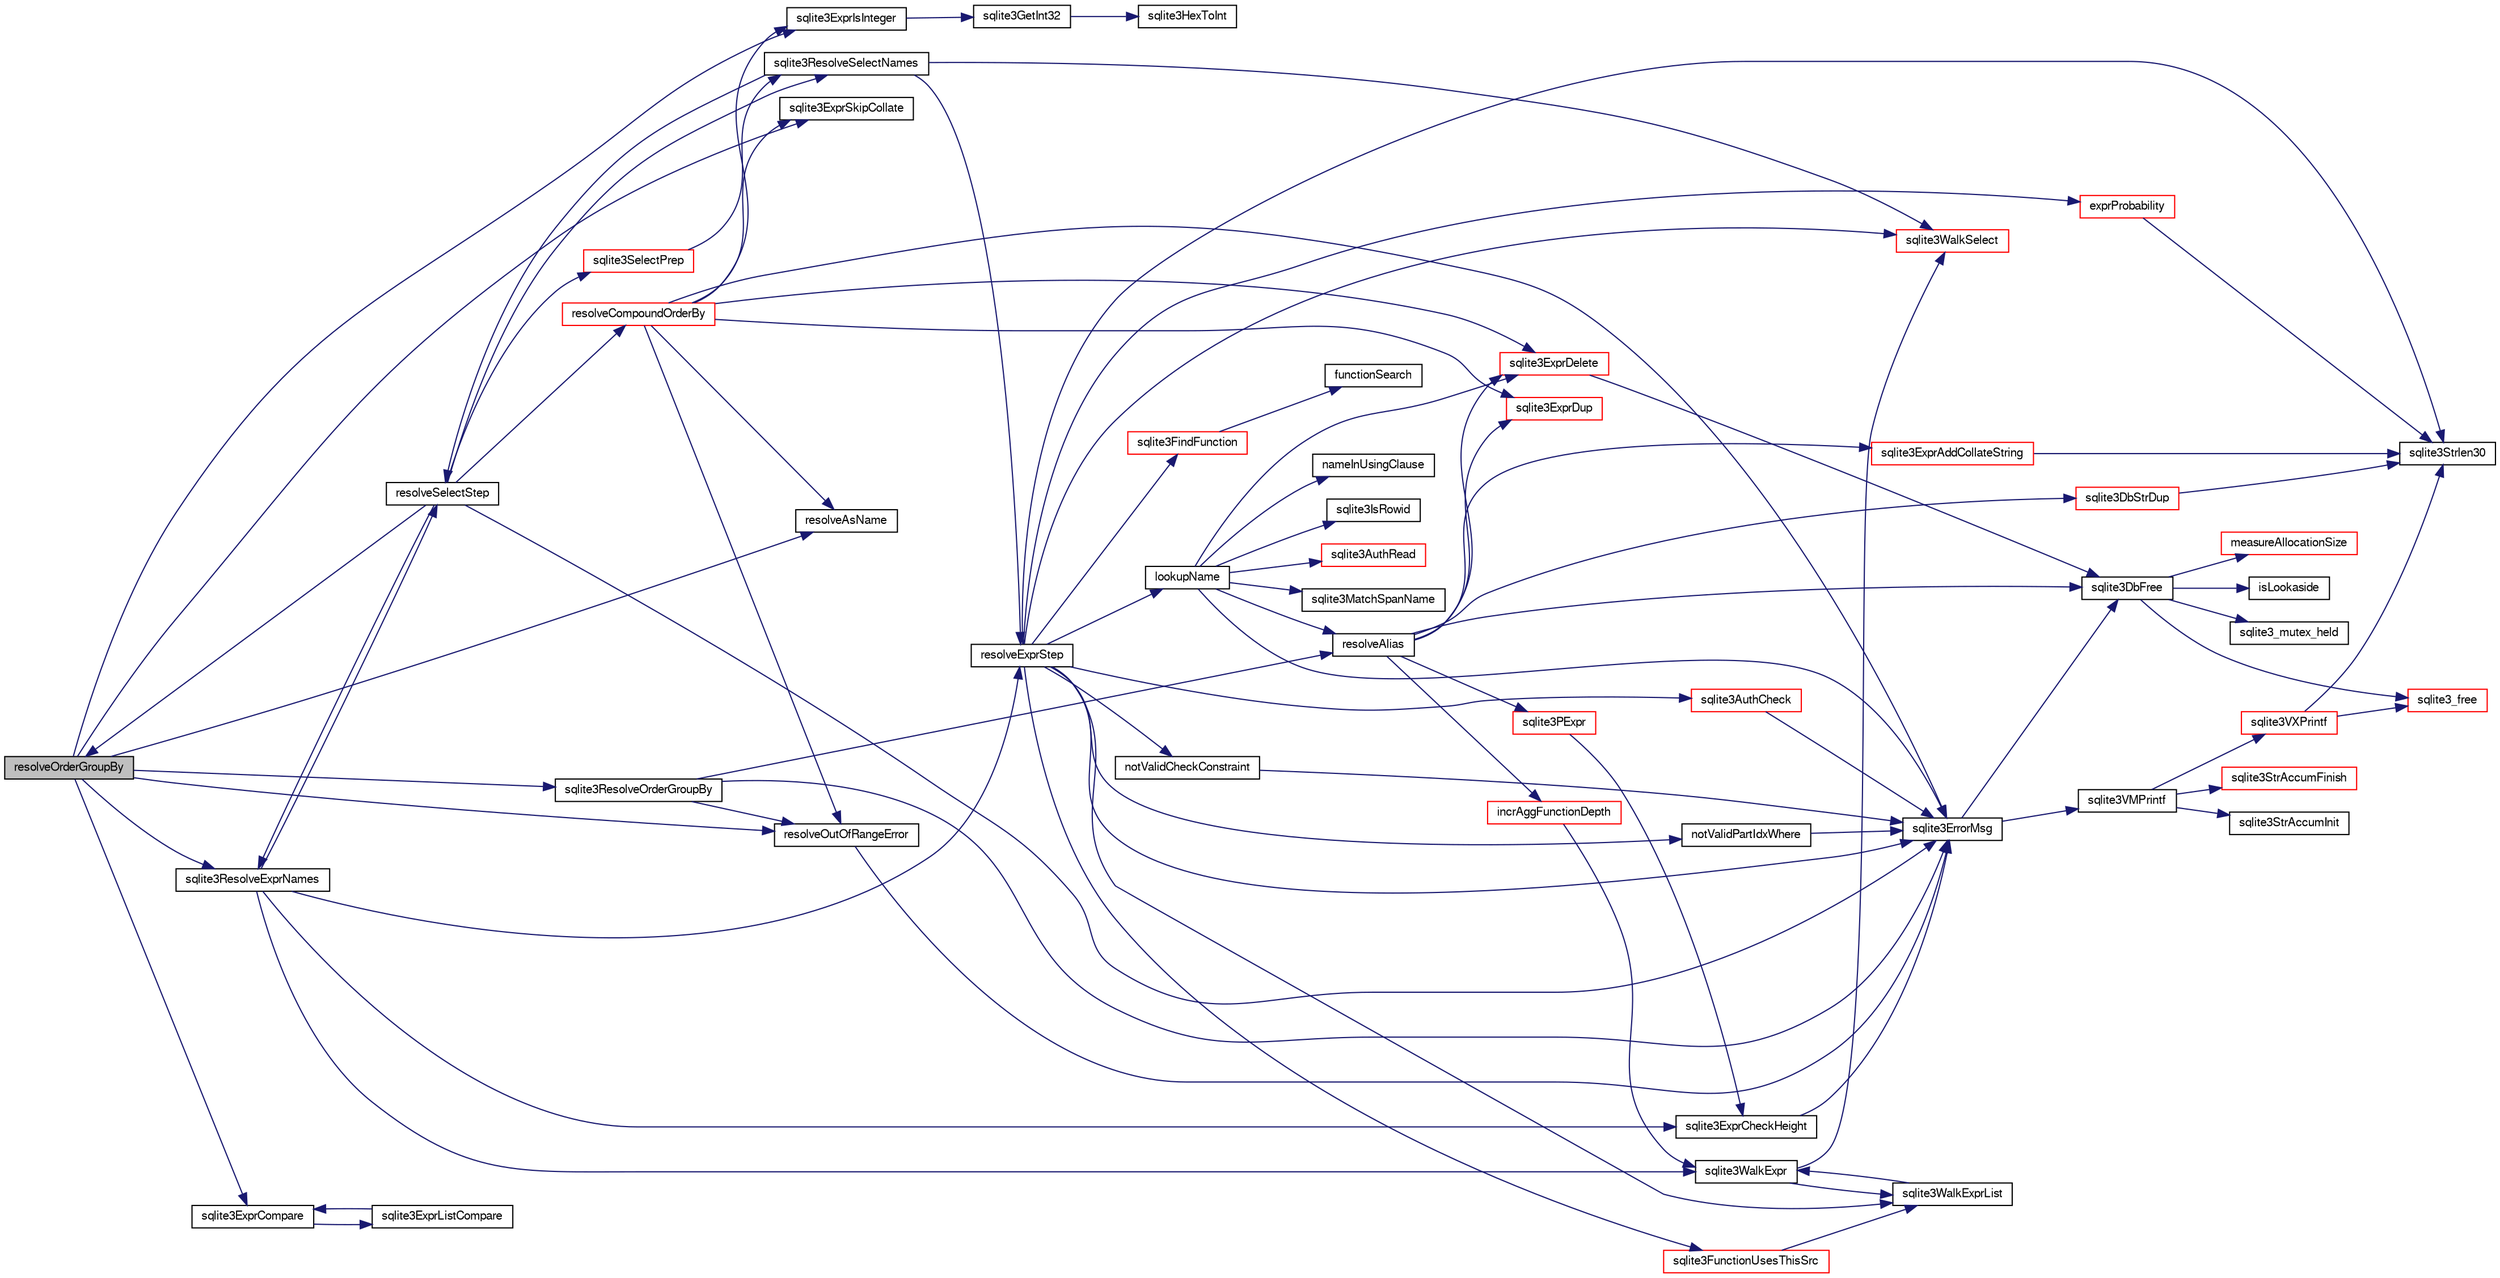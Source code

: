 digraph "resolveOrderGroupBy"
{
  edge [fontname="FreeSans",fontsize="10",labelfontname="FreeSans",labelfontsize="10"];
  node [fontname="FreeSans",fontsize="10",shape=record];
  rankdir="LR";
  Node275129 [label="resolveOrderGroupBy",height=0.2,width=0.4,color="black", fillcolor="grey75", style="filled", fontcolor="black"];
  Node275129 -> Node275130 [color="midnightblue",fontsize="10",style="solid",fontname="FreeSans"];
  Node275130 [label="sqlite3ExprSkipCollate",height=0.2,width=0.4,color="black", fillcolor="white", style="filled",URL="$sqlite3_8c.html#a91b59896d4e3534de7c33940dca8537c"];
  Node275129 -> Node275131 [color="midnightblue",fontsize="10",style="solid",fontname="FreeSans"];
  Node275131 [label="resolveAsName",height=0.2,width=0.4,color="black", fillcolor="white", style="filled",URL="$sqlite3_8c.html#abb95777576695ea71cdd95e0c17382f8"];
  Node275129 -> Node275132 [color="midnightblue",fontsize="10",style="solid",fontname="FreeSans"];
  Node275132 [label="sqlite3ExprIsInteger",height=0.2,width=0.4,color="black", fillcolor="white", style="filled",URL="$sqlite3_8c.html#a93009f02d365fbdd3f83865b723fd950"];
  Node275132 -> Node275133 [color="midnightblue",fontsize="10",style="solid",fontname="FreeSans"];
  Node275133 [label="sqlite3GetInt32",height=0.2,width=0.4,color="black", fillcolor="white", style="filled",URL="$sqlite3_8c.html#a5f876209b4343549fc9224cd11c70928"];
  Node275133 -> Node275134 [color="midnightblue",fontsize="10",style="solid",fontname="FreeSans"];
  Node275134 [label="sqlite3HexToInt",height=0.2,width=0.4,color="black", fillcolor="white", style="filled",URL="$sqlite3_8c.html#ae3802c77b18399c03c8c9f973ff47239"];
  Node275129 -> Node275135 [color="midnightblue",fontsize="10",style="solid",fontname="FreeSans"];
  Node275135 [label="resolveOutOfRangeError",height=0.2,width=0.4,color="black", fillcolor="white", style="filled",URL="$sqlite3_8c.html#abaf80a4194f11e3f8515a85ab94f670b"];
  Node275135 -> Node275136 [color="midnightblue",fontsize="10",style="solid",fontname="FreeSans"];
  Node275136 [label="sqlite3ErrorMsg",height=0.2,width=0.4,color="black", fillcolor="white", style="filled",URL="$sqlite3_8c.html#aee2798e173651adae0f9c85469f3457d"];
  Node275136 -> Node275137 [color="midnightblue",fontsize="10",style="solid",fontname="FreeSans"];
  Node275137 [label="sqlite3VMPrintf",height=0.2,width=0.4,color="black", fillcolor="white", style="filled",URL="$sqlite3_8c.html#a05535d0982ef06fbc2ee8195ebbae689"];
  Node275137 -> Node275138 [color="midnightblue",fontsize="10",style="solid",fontname="FreeSans"];
  Node275138 [label="sqlite3StrAccumInit",height=0.2,width=0.4,color="black", fillcolor="white", style="filled",URL="$sqlite3_8c.html#aabf95e113b9d54d519cd15a56215f560"];
  Node275137 -> Node275139 [color="midnightblue",fontsize="10",style="solid",fontname="FreeSans"];
  Node275139 [label="sqlite3VXPrintf",height=0.2,width=0.4,color="red", fillcolor="white", style="filled",URL="$sqlite3_8c.html#a63c25806c9bd4a2b76f9a0eb232c6bde"];
  Node275139 -> Node275225 [color="midnightblue",fontsize="10",style="solid",fontname="FreeSans"];
  Node275225 [label="sqlite3Strlen30",height=0.2,width=0.4,color="black", fillcolor="white", style="filled",URL="$sqlite3_8c.html#a3dcd80ba41f1a308193dee74857b62a7"];
  Node275139 -> Node275151 [color="midnightblue",fontsize="10",style="solid",fontname="FreeSans"];
  Node275151 [label="sqlite3_free",height=0.2,width=0.4,color="red", fillcolor="white", style="filled",URL="$sqlite3_8c.html#a6552349e36a8a691af5487999ab09519"];
  Node275137 -> Node275189 [color="midnightblue",fontsize="10",style="solid",fontname="FreeSans"];
  Node275189 [label="sqlite3StrAccumFinish",height=0.2,width=0.4,color="red", fillcolor="white", style="filled",URL="$sqlite3_8c.html#adb7f26b10ac1b847db6f000ef4c2e2ba"];
  Node275136 -> Node275145 [color="midnightblue",fontsize="10",style="solid",fontname="FreeSans"];
  Node275145 [label="sqlite3DbFree",height=0.2,width=0.4,color="black", fillcolor="white", style="filled",URL="$sqlite3_8c.html#ac70ab821a6607b4a1b909582dc37a069"];
  Node275145 -> Node275146 [color="midnightblue",fontsize="10",style="solid",fontname="FreeSans"];
  Node275146 [label="sqlite3_mutex_held",height=0.2,width=0.4,color="black", fillcolor="white", style="filled",URL="$sqlite3_8c.html#acf77da68932b6bc163c5e68547ecc3e7"];
  Node275145 -> Node275147 [color="midnightblue",fontsize="10",style="solid",fontname="FreeSans"];
  Node275147 [label="measureAllocationSize",height=0.2,width=0.4,color="red", fillcolor="white", style="filled",URL="$sqlite3_8c.html#a45731e644a22fdb756e2b6337224217a"];
  Node275145 -> Node275150 [color="midnightblue",fontsize="10",style="solid",fontname="FreeSans"];
  Node275150 [label="isLookaside",height=0.2,width=0.4,color="black", fillcolor="white", style="filled",URL="$sqlite3_8c.html#a770fa05ff9717b75e16f4d968a77b897"];
  Node275145 -> Node275151 [color="midnightblue",fontsize="10",style="solid",fontname="FreeSans"];
  Node275129 -> Node275419 [color="midnightblue",fontsize="10",style="solid",fontname="FreeSans"];
  Node275419 [label="sqlite3ResolveExprNames",height=0.2,width=0.4,color="black", fillcolor="white", style="filled",URL="$sqlite3_8c.html#a537cf717a3f847807d3a3fd65da636ad"];
  Node275419 -> Node275420 [color="midnightblue",fontsize="10",style="solid",fontname="FreeSans"];
  Node275420 [label="sqlite3ExprCheckHeight",height=0.2,width=0.4,color="black", fillcolor="white", style="filled",URL="$sqlite3_8c.html#ab208260635507bd7a5c58b612db514f2"];
  Node275420 -> Node275136 [color="midnightblue",fontsize="10",style="solid",fontname="FreeSans"];
  Node275419 -> Node275421 [color="midnightblue",fontsize="10",style="solid",fontname="FreeSans"];
  Node275421 [label="resolveExprStep",height=0.2,width=0.4,color="black", fillcolor="white", style="filled",URL="$sqlite3_8c.html#a0687a8650fd8a4ebbf5c2c5a75a8fb13"];
  Node275421 -> Node275422 [color="midnightblue",fontsize="10",style="solid",fontname="FreeSans"];
  Node275422 [label="lookupName",height=0.2,width=0.4,color="black", fillcolor="white", style="filled",URL="$sqlite3_8c.html#a9ee032f52b5e8bb82a72b574af904999"];
  Node275422 -> Node275423 [color="midnightblue",fontsize="10",style="solid",fontname="FreeSans"];
  Node275423 [label="sqlite3MatchSpanName",height=0.2,width=0.4,color="black", fillcolor="white", style="filled",URL="$sqlite3_8c.html#a6ea6653a82e76ee27e41e67c75f169f5"];
  Node275422 -> Node275424 [color="midnightblue",fontsize="10",style="solid",fontname="FreeSans"];
  Node275424 [label="nameInUsingClause",height=0.2,width=0.4,color="black", fillcolor="white", style="filled",URL="$sqlite3_8c.html#ae79de0337d1031519f1a1f9c2108ea58"];
  Node275422 -> Node275425 [color="midnightblue",fontsize="10",style="solid",fontname="FreeSans"];
  Node275425 [label="sqlite3IsRowid",height=0.2,width=0.4,color="black", fillcolor="white", style="filled",URL="$sqlite3_8c.html#a3cbcc1bde1c3573ba6a7712dda14009e"];
  Node275422 -> Node275136 [color="midnightblue",fontsize="10",style="solid",fontname="FreeSans"];
  Node275422 -> Node275426 [color="midnightblue",fontsize="10",style="solid",fontname="FreeSans"];
  Node275426 [label="resolveAlias",height=0.2,width=0.4,color="black", fillcolor="white", style="filled",URL="$sqlite3_8c.html#af5aa683bef5c0eff80a792aa8a968167"];
  Node275426 -> Node275427 [color="midnightblue",fontsize="10",style="solid",fontname="FreeSans"];
  Node275427 [label="sqlite3ExprDup",height=0.2,width=0.4,color="red", fillcolor="white", style="filled",URL="$sqlite3_8c.html#a509095508224c9f99698d86205234209"];
  Node275426 -> Node275439 [color="midnightblue",fontsize="10",style="solid",fontname="FreeSans"];
  Node275439 [label="incrAggFunctionDepth",height=0.2,width=0.4,color="red", fillcolor="white", style="filled",URL="$sqlite3_8c.html#aeddf1db5c262b308a910713da0ef7d5c"];
  Node275439 -> Node275441 [color="midnightblue",fontsize="10",style="solid",fontname="FreeSans"];
  Node275441 [label="sqlite3WalkExpr",height=0.2,width=0.4,color="black", fillcolor="white", style="filled",URL="$sqlite3_8c.html#a5d04d7273f7194fb0fbb24e7ee5e1b5a"];
  Node275441 -> Node275442 [color="midnightblue",fontsize="10",style="solid",fontname="FreeSans"];
  Node275442 [label="sqlite3WalkSelect",height=0.2,width=0.4,color="red", fillcolor="white", style="filled",URL="$sqlite3_8c.html#a7c7c772166f45c62ea98fea7bb737b63"];
  Node275441 -> Node275444 [color="midnightblue",fontsize="10",style="solid",fontname="FreeSans"];
  Node275444 [label="sqlite3WalkExprList",height=0.2,width=0.4,color="black", fillcolor="white", style="filled",URL="$sqlite3_8c.html#a436c8eb5cdac53ea15cd6b06645356ae"];
  Node275444 -> Node275441 [color="midnightblue",fontsize="10",style="solid",fontname="FreeSans"];
  Node275426 -> Node275446 [color="midnightblue",fontsize="10",style="solid",fontname="FreeSans"];
  Node275446 [label="sqlite3PExpr",height=0.2,width=0.4,color="red", fillcolor="white", style="filled",URL="$sqlite3_8c.html#a56670a96a4ad8449466fea3449f71c57"];
  Node275446 -> Node275420 [color="midnightblue",fontsize="10",style="solid",fontname="FreeSans"];
  Node275426 -> Node276123 [color="midnightblue",fontsize="10",style="solid",fontname="FreeSans"];
  Node276123 [label="sqlite3ExprAddCollateString",height=0.2,width=0.4,color="red", fillcolor="white", style="filled",URL="$sqlite3_8c.html#ad4ab1428412fc5750fc3ec02e4f6e637"];
  Node276123 -> Node275225 [color="midnightblue",fontsize="10",style="solid",fontname="FreeSans"];
  Node275426 -> Node275449 [color="midnightblue",fontsize="10",style="solid",fontname="FreeSans"];
  Node275449 [label="sqlite3ExprDelete",height=0.2,width=0.4,color="red", fillcolor="white", style="filled",URL="$sqlite3_8c.html#ae4e21ab5918e0428fbaa9e615dceb309"];
  Node275449 -> Node275145 [color="midnightblue",fontsize="10",style="solid",fontname="FreeSans"];
  Node275426 -> Node275435 [color="midnightblue",fontsize="10",style="solid",fontname="FreeSans"];
  Node275435 [label="sqlite3DbStrDup",height=0.2,width=0.4,color="red", fillcolor="white", style="filled",URL="$sqlite3_8c.html#a0ec4772ee6de7316ecd1e6cabb1beeef"];
  Node275435 -> Node275225 [color="midnightblue",fontsize="10",style="solid",fontname="FreeSans"];
  Node275426 -> Node275145 [color="midnightblue",fontsize="10",style="solid",fontname="FreeSans"];
  Node275422 -> Node275449 [color="midnightblue",fontsize="10",style="solid",fontname="FreeSans"];
  Node275422 -> Node276125 [color="midnightblue",fontsize="10",style="solid",fontname="FreeSans"];
  Node276125 [label="sqlite3AuthRead",height=0.2,width=0.4,color="red", fillcolor="white", style="filled",URL="$sqlite3_8c.html#a7d35cc77f551289127785c9fd85298a5"];
  Node275421 -> Node276128 [color="midnightblue",fontsize="10",style="solid",fontname="FreeSans"];
  Node276128 [label="notValidPartIdxWhere",height=0.2,width=0.4,color="black", fillcolor="white", style="filled",URL="$sqlite3_8c.html#a88b9606dd7b51aa12e1176a29a1f8c84"];
  Node276128 -> Node275136 [color="midnightblue",fontsize="10",style="solid",fontname="FreeSans"];
  Node275421 -> Node275225 [color="midnightblue",fontsize="10",style="solid",fontname="FreeSans"];
  Node275421 -> Node276129 [color="midnightblue",fontsize="10",style="solid",fontname="FreeSans"];
  Node276129 [label="sqlite3FindFunction",height=0.2,width=0.4,color="red", fillcolor="white", style="filled",URL="$sqlite3_8c.html#a5138472d62a50ed750b51d3b3f19d954"];
  Node276129 -> Node275370 [color="midnightblue",fontsize="10",style="solid",fontname="FreeSans"];
  Node275370 [label="functionSearch",height=0.2,width=0.4,color="black", fillcolor="white", style="filled",URL="$sqlite3_8c.html#a2adc3742ab399b9efed9f7fd8f8c7201"];
  Node275421 -> Node276131 [color="midnightblue",fontsize="10",style="solid",fontname="FreeSans"];
  Node276131 [label="exprProbability",height=0.2,width=0.4,color="red", fillcolor="white", style="filled",URL="$sqlite3_8c.html#af6a14eb942b08b32b3f04f09cd30eb51"];
  Node276131 -> Node275225 [color="midnightblue",fontsize="10",style="solid",fontname="FreeSans"];
  Node275421 -> Node275136 [color="midnightblue",fontsize="10",style="solid",fontname="FreeSans"];
  Node275421 -> Node276132 [color="midnightblue",fontsize="10",style="solid",fontname="FreeSans"];
  Node276132 [label="sqlite3AuthCheck",height=0.2,width=0.4,color="red", fillcolor="white", style="filled",URL="$sqlite3_8c.html#a83c75b8b7aa1c35301005be7ff1a8582"];
  Node276132 -> Node275136 [color="midnightblue",fontsize="10",style="solid",fontname="FreeSans"];
  Node275421 -> Node275444 [color="midnightblue",fontsize="10",style="solid",fontname="FreeSans"];
  Node275421 -> Node276133 [color="midnightblue",fontsize="10",style="solid",fontname="FreeSans"];
  Node276133 [label="sqlite3FunctionUsesThisSrc",height=0.2,width=0.4,color="red", fillcolor="white", style="filled",URL="$sqlite3_8c.html#a0849194f7cd323ddb77e5ca831339cf6"];
  Node276133 -> Node275444 [color="midnightblue",fontsize="10",style="solid",fontname="FreeSans"];
  Node275421 -> Node276135 [color="midnightblue",fontsize="10",style="solid",fontname="FreeSans"];
  Node276135 [label="notValidCheckConstraint",height=0.2,width=0.4,color="black", fillcolor="white", style="filled",URL="$sqlite3_8c.html#a3a59781e22bc9f50f86ad852b8f970d4"];
  Node276135 -> Node275136 [color="midnightblue",fontsize="10",style="solid",fontname="FreeSans"];
  Node275421 -> Node275442 [color="midnightblue",fontsize="10",style="solid",fontname="FreeSans"];
  Node275419 -> Node276136 [color="midnightblue",fontsize="10",style="solid",fontname="FreeSans"];
  Node276136 [label="resolveSelectStep",height=0.2,width=0.4,color="black", fillcolor="white", style="filled",URL="$sqlite3_8c.html#a0b9015a9e505c63fd104dcbad672c814"];
  Node276136 -> Node276137 [color="midnightblue",fontsize="10",style="solid",fontname="FreeSans"];
  Node276137 [label="sqlite3SelectPrep",height=0.2,width=0.4,color="red", fillcolor="white", style="filled",URL="$sqlite3_8c.html#aa4385bd53c0a43dea72fbc23cc78e1c6"];
  Node276137 -> Node276185 [color="midnightblue",fontsize="10",style="solid",fontname="FreeSans"];
  Node276185 [label="sqlite3ResolveSelectNames",height=0.2,width=0.4,color="black", fillcolor="white", style="filled",URL="$sqlite3_8c.html#a0cf10c480643b1ab9eaa02056a400734"];
  Node276185 -> Node275421 [color="midnightblue",fontsize="10",style="solid",fontname="FreeSans"];
  Node276185 -> Node276136 [color="midnightblue",fontsize="10",style="solid",fontname="FreeSans"];
  Node276185 -> Node275442 [color="midnightblue",fontsize="10",style="solid",fontname="FreeSans"];
  Node276136 -> Node275419 [color="midnightblue",fontsize="10",style="solid",fontname="FreeSans"];
  Node276136 -> Node276185 [color="midnightblue",fontsize="10",style="solid",fontname="FreeSans"];
  Node276136 -> Node275136 [color="midnightblue",fontsize="10",style="solid",fontname="FreeSans"];
  Node276136 -> Node275129 [color="midnightblue",fontsize="10",style="solid",fontname="FreeSans"];
  Node276136 -> Node276188 [color="midnightblue",fontsize="10",style="solid",fontname="FreeSans"];
  Node276188 [label="resolveCompoundOrderBy",height=0.2,width=0.4,color="red", fillcolor="white", style="filled",URL="$sqlite3_8c.html#a462c5aa49cfd6aad6a92fa60ddefc569"];
  Node276188 -> Node275136 [color="midnightblue",fontsize="10",style="solid",fontname="FreeSans"];
  Node276188 -> Node275130 [color="midnightblue",fontsize="10",style="solid",fontname="FreeSans"];
  Node276188 -> Node275132 [color="midnightblue",fontsize="10",style="solid",fontname="FreeSans"];
  Node276188 -> Node275135 [color="midnightblue",fontsize="10",style="solid",fontname="FreeSans"];
  Node276188 -> Node275131 [color="midnightblue",fontsize="10",style="solid",fontname="FreeSans"];
  Node276188 -> Node275427 [color="midnightblue",fontsize="10",style="solid",fontname="FreeSans"];
  Node276188 -> Node275449 [color="midnightblue",fontsize="10",style="solid",fontname="FreeSans"];
  Node275419 -> Node275441 [color="midnightblue",fontsize="10",style="solid",fontname="FreeSans"];
  Node275129 -> Node276190 [color="midnightblue",fontsize="10",style="solid",fontname="FreeSans"];
  Node276190 [label="sqlite3ExprCompare",height=0.2,width=0.4,color="black", fillcolor="white", style="filled",URL="$sqlite3_8c.html#a0062379db3318d71048a461297c31598"];
  Node276190 -> Node276191 [color="midnightblue",fontsize="10",style="solid",fontname="FreeSans"];
  Node276191 [label="sqlite3ExprListCompare",height=0.2,width=0.4,color="black", fillcolor="white", style="filled",URL="$sqlite3_8c.html#a2ec8c2311e6547386e5f60e251ebabc7"];
  Node276191 -> Node276190 [color="midnightblue",fontsize="10",style="solid",fontname="FreeSans"];
  Node275129 -> Node276192 [color="midnightblue",fontsize="10",style="solid",fontname="FreeSans"];
  Node276192 [label="sqlite3ResolveOrderGroupBy",height=0.2,width=0.4,color="black", fillcolor="white", style="filled",URL="$sqlite3_8c.html#a2a1f1cd476b6007d2b2b0a9160dfb1eb"];
  Node276192 -> Node275136 [color="midnightblue",fontsize="10",style="solid",fontname="FreeSans"];
  Node276192 -> Node275135 [color="midnightblue",fontsize="10",style="solid",fontname="FreeSans"];
  Node276192 -> Node275426 [color="midnightblue",fontsize="10",style="solid",fontname="FreeSans"];
}

